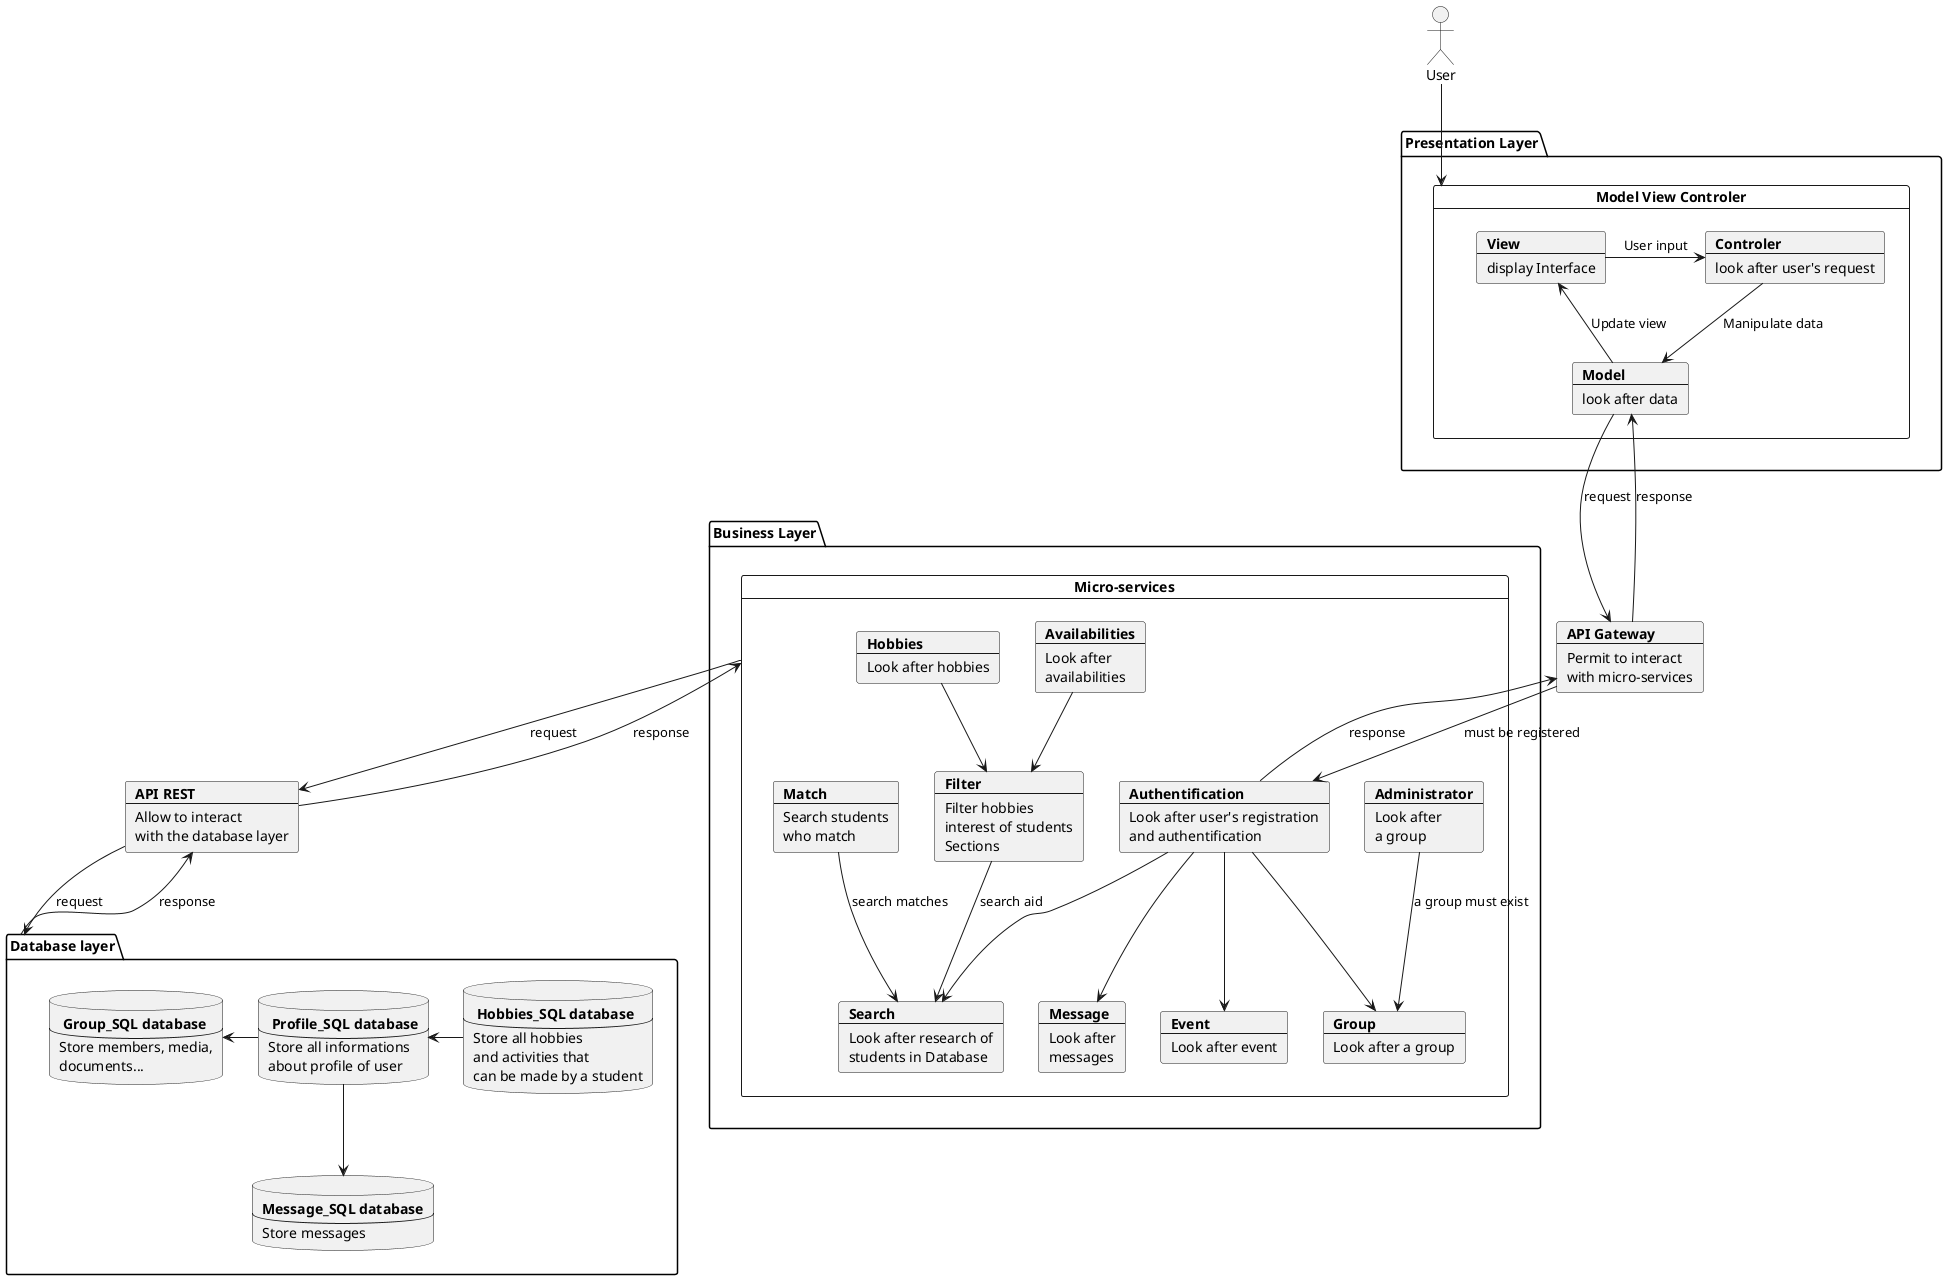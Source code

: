 @startuml
actor User
package "Presentation Layer" {
card "Model View Controler" as MVC {
    card View [
    <b>View
    ----
    display Interface
    ]
    card Model [
    <b>Model
    ----
    look after data
    ]
    card Controler [
    <b>Controler
    ----
    look after user's request
    ]
}
}
card api [
    <b>API Gateway
    ---
    Permit to interact
    with micro-services
]

package "Business Layer" {
card "Micro-services" as MS {
    card auth [
        <b>Authentification
        ----
        Look after user's registration
        and authentification
    ]
    card search [
        <b>Search
        ---
        Look after research of
        students in Database
    ]
    card filter [
        <b>Filter
        ---
        Filter hobbies
        interest of students
        Sections
    ]
    card match [
        <b>Match
        ---
        Search students
        who match
    ]
    card msg [
        <b>Message
        ---
        Look after
        messages
    ]
    card admin [
        <b>Administrator
        ---
        Look after
        a group
    ]
    card av [
        <b>Availabilities
        ---
        Look after
        availabilities
    ]
    card event [
        <b>Event
        ---
        Look after event
    ]
    card hobbie [
        <b>Hobbies
        ---
        Look after hobbies
    ]
    card gp [
        <b>Group
        ---
        Look after a group
    ]
}
}
card rest [
    <b>API REST
    ---
    Allow to interact
    with the database layer
]
package "Database layer" as db {
    database user [
        <b> Profile_SQL database
        ---
        Store all informations
        about profile of user
    ]
    database hobbies [
        <b> Hobbies_SQL database
        ---
        Store all hobbies
        and activities that
        can be made by a student
    ]
    database group [
        <b> Group_SQL database
        ---
        Store members, media,
        documents...
    ]
    database messages [
        <b>Message_SQL database
        ---
        Store messages
    ]
}
View -> Controler : User input
Controler --> Model : Manipulate data
Model --> View : Update view
Model -d-> api: request
api -u-> Model: response
api -d-> auth: must be registered
auth -u-> api: response

    db --> rest: response
    rest --> db: request
    MS --> rest: request
    rest --> MS: response
    hobbies -l-> user
    user -l-> group
    user --> messages
av --> filter
hobbie --> filter
match --> search : search matches
filter --> search : search aid
auth --> msg
auth --> gp
admin -d-> gp: a group must exist
auth --> event
auth --> search
User --> MVC

@enduml